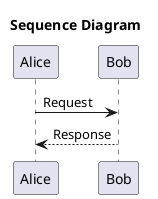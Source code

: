 @startuml Sequence Diagram Sample
title Sequence Diagram
Alice -> Bob: Request
Bob --> Alice: Response
@enduml
